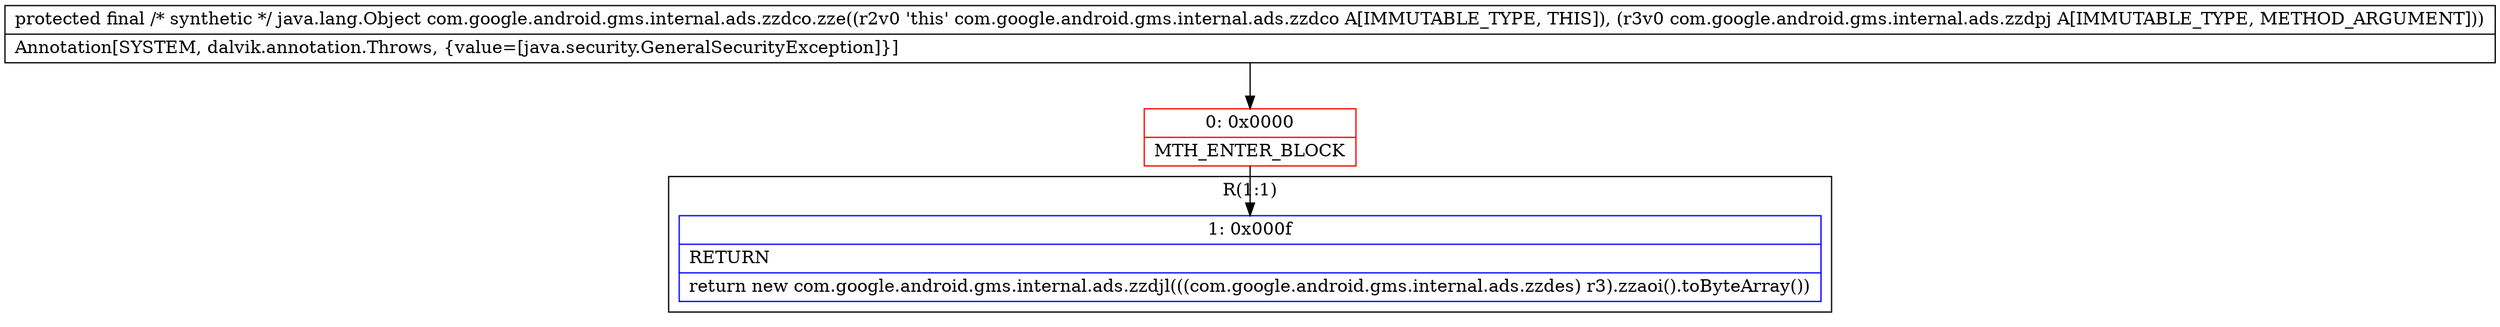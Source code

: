 digraph "CFG forcom.google.android.gms.internal.ads.zzdco.zze(Lcom\/google\/android\/gms\/internal\/ads\/zzdpj;)Ljava\/lang\/Object;" {
subgraph cluster_Region_186464828 {
label = "R(1:1)";
node [shape=record,color=blue];
Node_1 [shape=record,label="{1\:\ 0x000f|RETURN\l|return new com.google.android.gms.internal.ads.zzdjl(((com.google.android.gms.internal.ads.zzdes) r3).zzaoi().toByteArray())\l}"];
}
Node_0 [shape=record,color=red,label="{0\:\ 0x0000|MTH_ENTER_BLOCK\l}"];
MethodNode[shape=record,label="{protected final \/* synthetic *\/ java.lang.Object com.google.android.gms.internal.ads.zzdco.zze((r2v0 'this' com.google.android.gms.internal.ads.zzdco A[IMMUTABLE_TYPE, THIS]), (r3v0 com.google.android.gms.internal.ads.zzdpj A[IMMUTABLE_TYPE, METHOD_ARGUMENT]))  | Annotation[SYSTEM, dalvik.annotation.Throws, \{value=[java.security.GeneralSecurityException]\}]\l}"];
MethodNode -> Node_0;
Node_0 -> Node_1;
}

